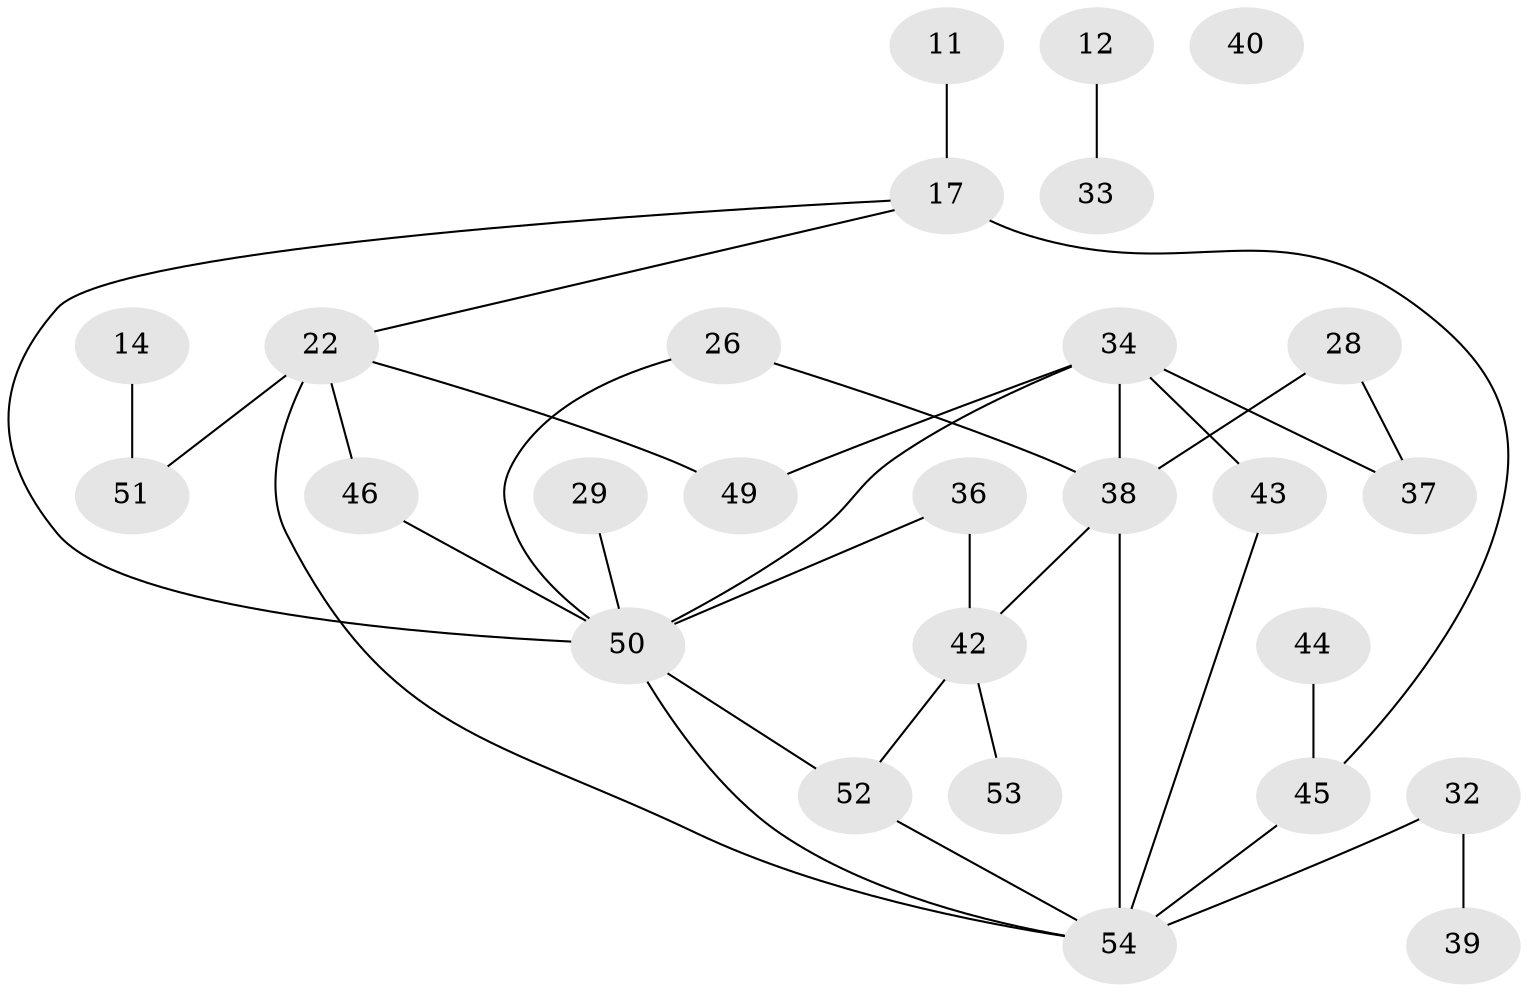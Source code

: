 // original degree distribution, {2: 0.37037037037037035, 4: 0.1111111111111111, 1: 0.2037037037037037, 3: 0.14814814814814814, 5: 0.1111111111111111, 6: 0.018518518518518517, 7: 0.018518518518518517, 0: 0.018518518518518517}
// Generated by graph-tools (version 1.1) at 2025/40/03/09/25 04:40:48]
// undirected, 27 vertices, 35 edges
graph export_dot {
graph [start="1"]
  node [color=gray90,style=filled];
  11;
  12;
  14;
  17;
  22 [super="+7+4"];
  26 [super="+6"];
  28;
  29;
  32;
  33;
  34 [super="+8"];
  36;
  37;
  38;
  39;
  40;
  42 [super="+5+19+35"];
  43 [super="+41"];
  44;
  45 [super="+16"];
  46;
  49;
  50 [super="+3+18+15+20"];
  51;
  52 [super="+47+13+24+48+30"];
  53;
  54 [super="+1+10+9+2+27"];
  11 -- 17;
  12 -- 33;
  14 -- 51;
  17 -- 22;
  17 -- 45 [weight=2];
  17 -- 50;
  22 -- 46;
  22 -- 54 [weight=2];
  22 -- 49;
  22 -- 51;
  26 -- 50;
  26 -- 38;
  28 -- 37;
  28 -- 38;
  29 -- 50;
  32 -- 39;
  32 -- 54;
  34 -- 37;
  34 -- 38 [weight=2];
  34 -- 43 [weight=2];
  34 -- 49;
  34 -- 50;
  36 -- 42;
  36 -- 50;
  38 -- 54 [weight=2];
  38 -- 42;
  42 -- 53;
  42 -- 52 [weight=2];
  43 -- 54;
  44 -- 45;
  45 -- 54 [weight=3];
  46 -- 50;
  50 -- 54;
  50 -- 52;
  52 -- 54 [weight=2];
}
